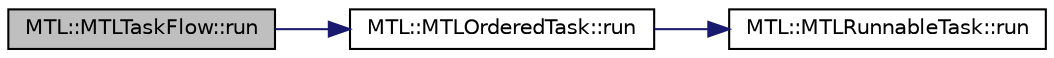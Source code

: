 digraph "MTL::MTLTaskFlow::run"
{
 // LATEX_PDF_SIZE
  edge [fontname="Helvetica",fontsize="10",labelfontname="Helvetica",labelfontsize="10"];
  node [fontname="Helvetica",fontsize="10",shape=record];
  rankdir="LR";
  Node1 [label="MTL::MTLTaskFlow::run",height=0.2,width=0.4,color="black", fillcolor="grey75", style="filled", fontcolor="black",tooltip="Run the Task Flow."];
  Node1 -> Node2 [color="midnightblue",fontsize="10",style="solid",fontname="Helvetica"];
  Node2 [label="MTL::MTLOrderedTask::run",height=0.2,width=0.4,color="black", fillcolor="white", style="filled",URL="$d1/d77/classMTL_1_1MTLOrderedTask.html#a55977164204fad0c767d099ca53af87e",tooltip="Run the task."];
  Node2 -> Node3 [color="midnightblue",fontsize="10",style="solid",fontname="Helvetica"];
  Node3 [label="MTL::MTLRunnableTask::run",height=0.2,width=0.4,color="black", fillcolor="white", style="filled",URL="$d1/db2/classMTL_1_1MTLRunnableTask.html#a0ef247f982d3fea2276a98971e672273",tooltip="The function that represent the task."];
}
